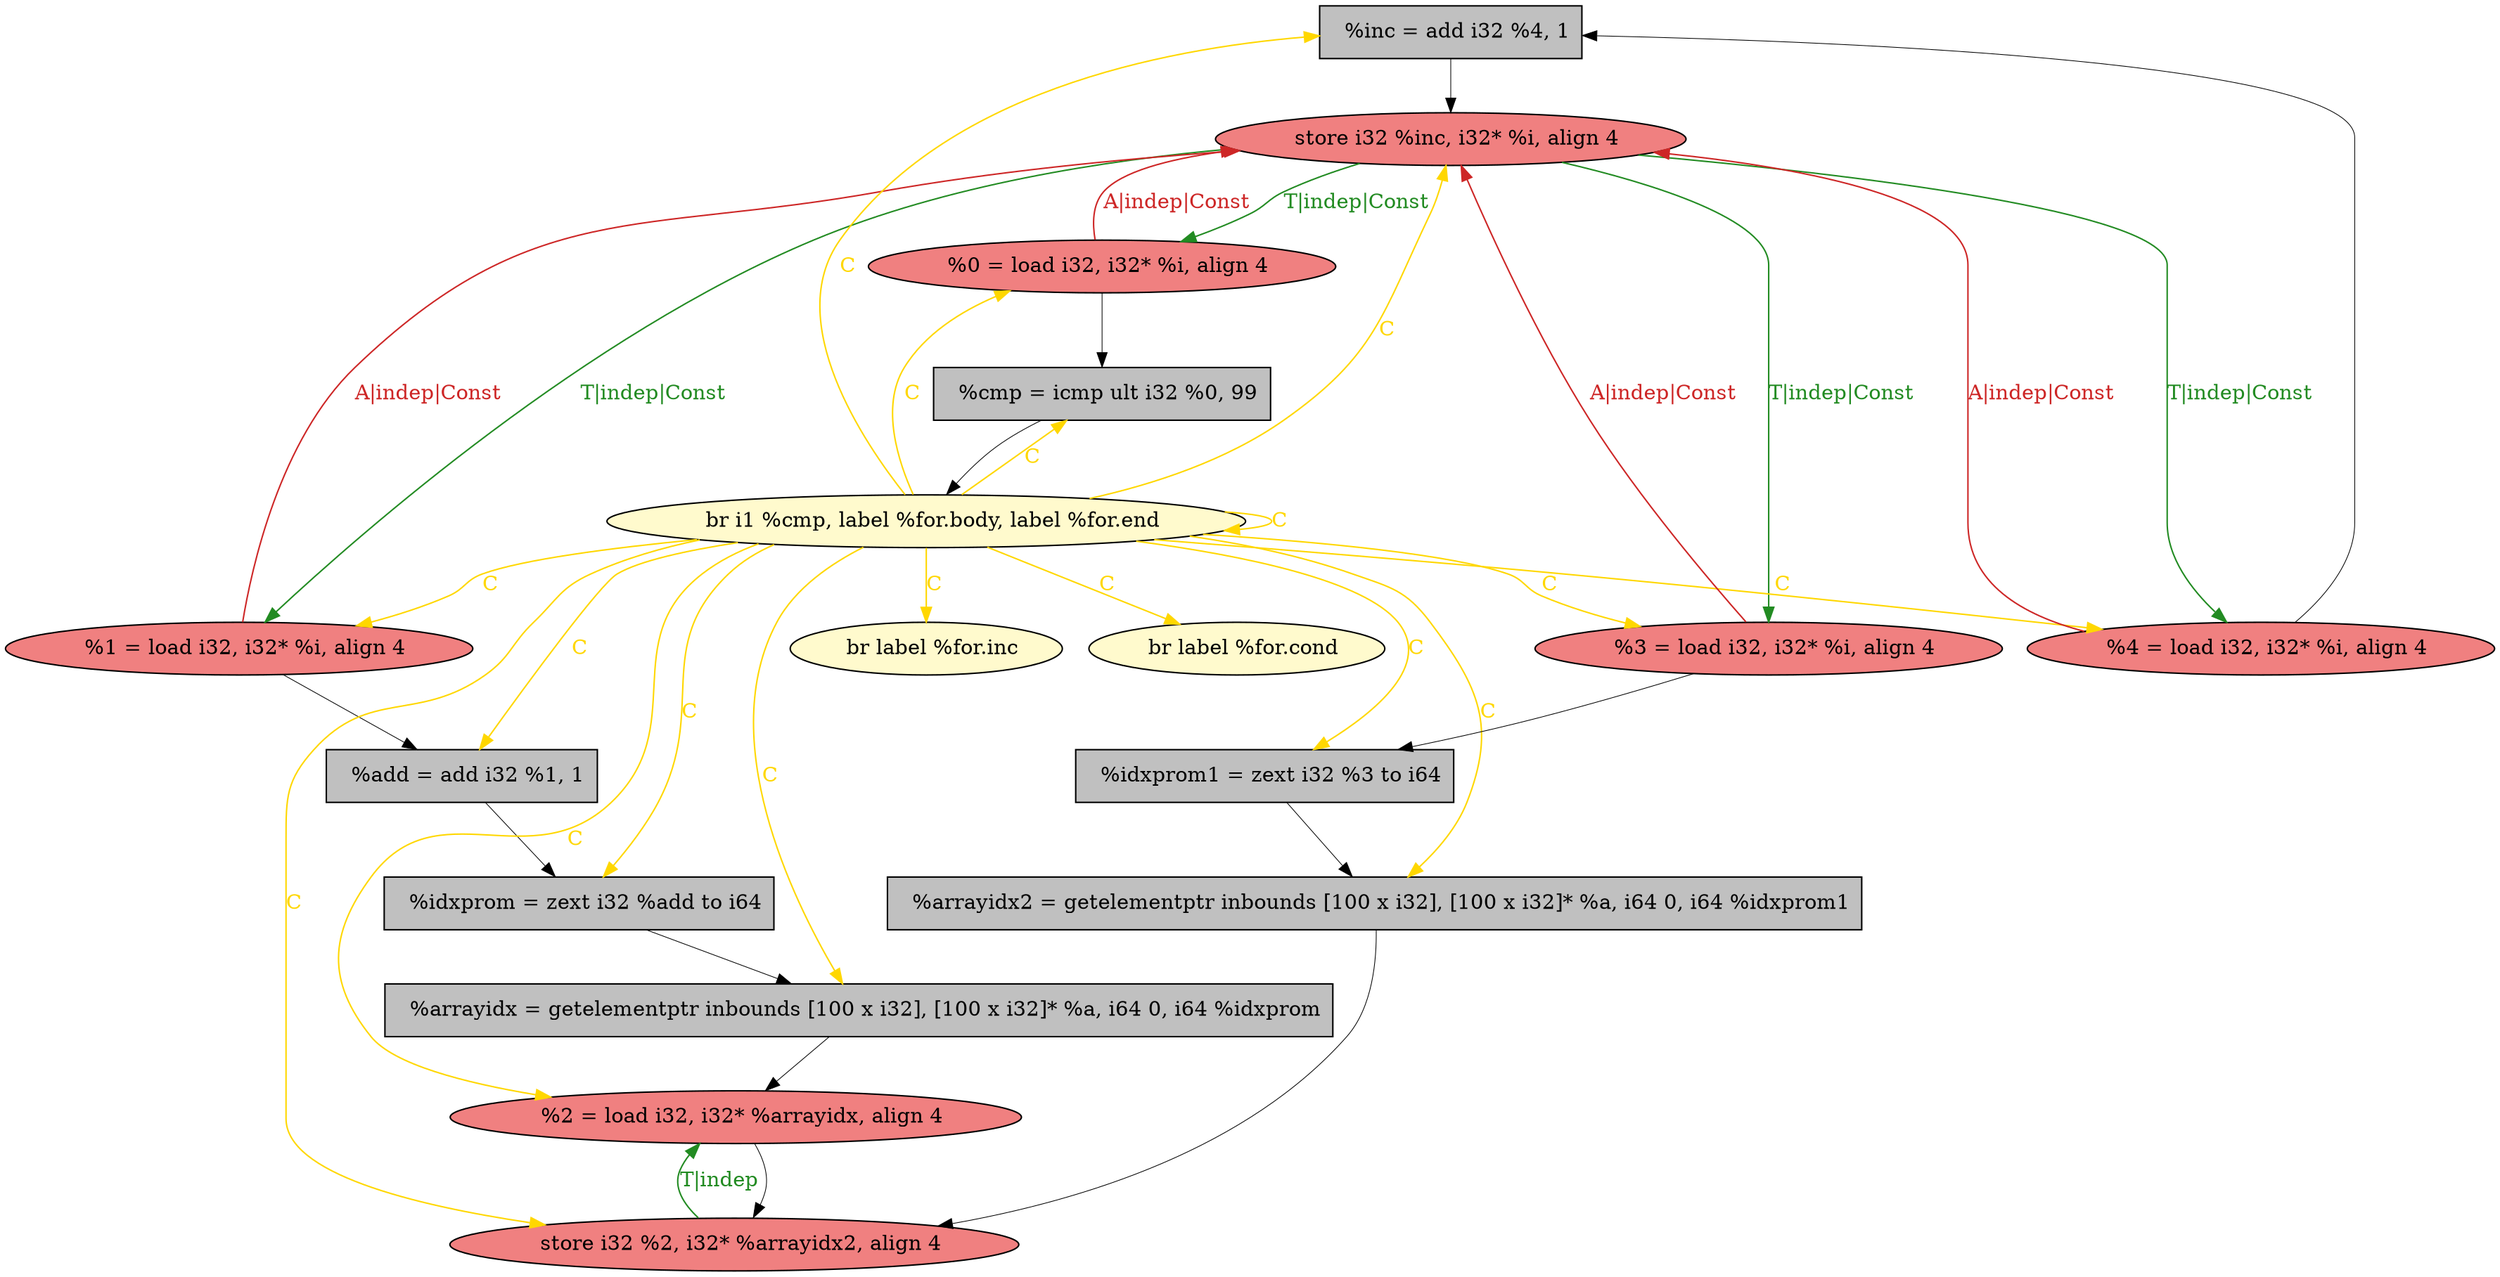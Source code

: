 
digraph G {


node127 [fillcolor=grey,label="  %inc = add i32 %4, 1",shape=rectangle,style=filled ]
node116 [fillcolor=lightcoral,label="  store i32 %inc, i32* %i, align 4",shape=ellipse,style=filled ]
node114 [fillcolor=grey,label="  %arrayidx2 = getelementptr inbounds [100 x i32], [100 x i32]* %a, i64 0, i64 %idxprom1",shape=rectangle,style=filled ]
node111 [fillcolor=lightcoral,label="  %1 = load i32, i32* %i, align 4",shape=ellipse,style=filled ]
node126 [fillcolor=grey,label="  %add = add i32 %1, 1",shape=rectangle,style=filled ]
node113 [fillcolor=grey,label="  %arrayidx = getelementptr inbounds [100 x i32], [100 x i32]* %a, i64 0, i64 %idxprom",shape=rectangle,style=filled ]
node117 [fillcolor=lemonchiffon,label="  br i1 %cmp, label %for.body, label %for.end",shape=ellipse,style=filled ]
node118 [fillcolor=lightcoral,label="  %0 = load i32, i32* %i, align 4",shape=ellipse,style=filled ]
node119 [fillcolor=grey,label="  %cmp = icmp ult i32 %0, 99",shape=rectangle,style=filled ]
node120 [fillcolor=lightcoral,label="  %2 = load i32, i32* %arrayidx, align 4",shape=ellipse,style=filled ]
node112 [fillcolor=grey,label="  %idxprom = zext i32 %add to i64",shape=rectangle,style=filled ]
node121 [fillcolor=lightcoral,label="  store i32 %2, i32* %arrayidx2, align 4",shape=ellipse,style=filled ]
node124 [fillcolor=lemonchiffon,label="  br label %for.inc",shape=ellipse,style=filled ]
node115 [fillcolor=lemonchiffon,label="  br label %for.cond",shape=ellipse,style=filled ]
node122 [fillcolor=lightcoral,label="  %3 = load i32, i32* %i, align 4",shape=ellipse,style=filled ]
node123 [fillcolor=grey,label="  %idxprom1 = zext i32 %3 to i64",shape=rectangle,style=filled ]
node125 [fillcolor=lightcoral,label="  %4 = load i32, i32* %i, align 4",shape=ellipse,style=filled ]

node117->node116 [style=solid,color=gold,label="C",penwidth=1.0,fontcolor=gold ]
node116->node111 [style=solid,color=forestgreen,label="T|indep|Const",penwidth=1.0,fontcolor=forestgreen ]
node112->node113 [style=solid,color=black,label="",penwidth=0.5,fontcolor=black ]
node118->node116 [style=solid,color=firebrick3,label="A|indep|Const",penwidth=1.0,fontcolor=firebrick3 ]
node117->node122 [style=solid,color=gold,label="C",penwidth=1.0,fontcolor=gold ]
node117->node113 [style=solid,color=gold,label="C",penwidth=1.0,fontcolor=gold ]
node117->node120 [style=solid,color=gold,label="C",penwidth=1.0,fontcolor=gold ]
node120->node121 [style=solid,color=black,label="",penwidth=0.5,fontcolor=black ]
node117->node119 [style=solid,color=gold,label="C",penwidth=1.0,fontcolor=gold ]
node123->node114 [style=solid,color=black,label="",penwidth=0.5,fontcolor=black ]
node119->node117 [style=solid,color=black,label="",penwidth=0.5,fontcolor=black ]
node116->node122 [style=solid,color=forestgreen,label="T|indep|Const",penwidth=1.0,fontcolor=forestgreen ]
node117->node124 [style=solid,color=gold,label="C",penwidth=1.0,fontcolor=gold ]
node111->node116 [style=solid,color=firebrick3,label="A|indep|Const",penwidth=1.0,fontcolor=firebrick3 ]
node117->node114 [style=solid,color=gold,label="C",penwidth=1.0,fontcolor=gold ]
node117->node118 [style=solid,color=gold,label="C",penwidth=1.0,fontcolor=gold ]
node118->node119 [style=solid,color=black,label="",penwidth=0.5,fontcolor=black ]
node117->node115 [style=solid,color=gold,label="C",penwidth=1.0,fontcolor=gold ]
node125->node127 [style=solid,color=black,label="",penwidth=0.5,fontcolor=black ]
node114->node121 [style=solid,color=black,label="",penwidth=0.5,fontcolor=black ]
node113->node120 [style=solid,color=black,label="",penwidth=0.5,fontcolor=black ]
node121->node120 [style=solid,color=forestgreen,label="T|indep",penwidth=1.0,fontcolor=forestgreen ]
node122->node123 [style=solid,color=black,label="",penwidth=0.5,fontcolor=black ]
node116->node118 [style=solid,color=forestgreen,label="T|indep|Const",penwidth=1.0,fontcolor=forestgreen ]
node117->node111 [style=solid,color=gold,label="C",penwidth=1.0,fontcolor=gold ]
node125->node116 [style=solid,color=firebrick3,label="A|indep|Const",penwidth=1.0,fontcolor=firebrick3 ]
node116->node125 [style=solid,color=forestgreen,label="T|indep|Const",penwidth=1.0,fontcolor=forestgreen ]
node117->node121 [style=solid,color=gold,label="C",penwidth=1.0,fontcolor=gold ]
node111->node126 [style=solid,color=black,label="",penwidth=0.5,fontcolor=black ]
node117->node127 [style=solid,color=gold,label="C",penwidth=1.0,fontcolor=gold ]
node127->node116 [style=solid,color=black,label="",penwidth=0.5,fontcolor=black ]
node117->node126 [style=solid,color=gold,label="C",penwidth=1.0,fontcolor=gold ]
node117->node112 [style=solid,color=gold,label="C",penwidth=1.0,fontcolor=gold ]
node126->node112 [style=solid,color=black,label="",penwidth=0.5,fontcolor=black ]
node117->node117 [style=solid,color=gold,label="C",penwidth=1.0,fontcolor=gold ]
node117->node123 [style=solid,color=gold,label="C",penwidth=1.0,fontcolor=gold ]
node122->node116 [style=solid,color=firebrick3,label="A|indep|Const",penwidth=1.0,fontcolor=firebrick3 ]
node117->node125 [style=solid,color=gold,label="C",penwidth=1.0,fontcolor=gold ]


}
